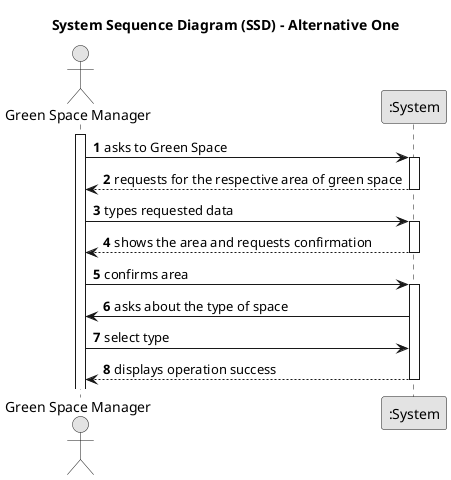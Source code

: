 @startuml
skinparam monochrome true
skinparam packageStyle rectangle
skinparam shadowing false

title System Sequence Diagram (SSD) - Alternative One

autonumber

actor "Green Space Manager" as Employee
participant ":System" as System

activate Employee

    Employee -> System : asks to Green Space
    activate System

        System --> Employee : requests for the respective area of green space
    deactivate System

    Employee -> System : types requested data

    activate System

        System --> Employee : shows the area and requests confirmation
    deactivate System


    Employee -> System : confirms area
    activate System

    System -> Employee : asks about the type of space

    Employee -> System : select type

        System --> Employee : displays operation success
    deactivate System

@enduml